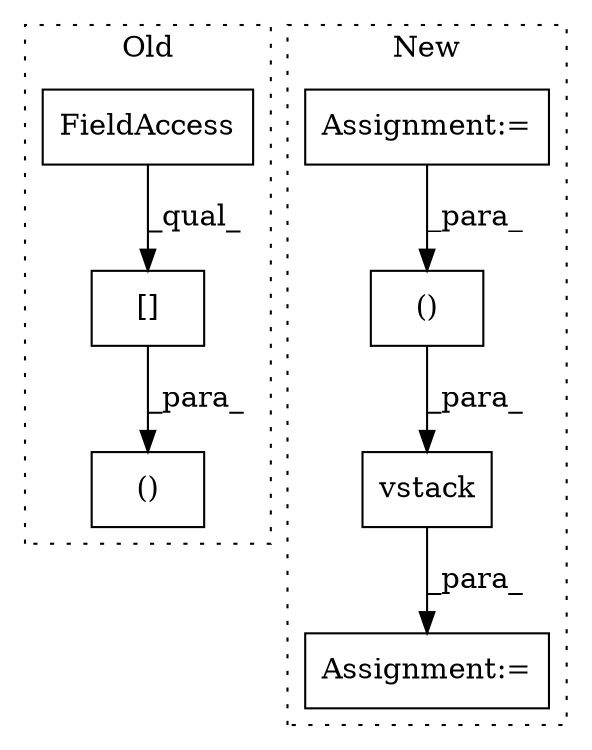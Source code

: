 digraph G {
subgraph cluster0 {
1 [label="[]" a="2" s="2154,2224" l="14,2" shape="box"];
6 [label="FieldAccess" a="22" s="2154" l="8" shape="box"];
7 [label="()" a="106" s="2064" l="162" shape="box"];
label = "Old";
style="dotted";
}
subgraph cluster1 {
2 [label="vstack" a="32" s="2258,2420" l="7,1" shape="box"];
3 [label="Assignment:=" a="7" s="2251" l="1" shape="box"];
4 [label="Assignment:=" a="7" s="1760" l="1" shape="box"];
5 [label="()" a="106" s="2321" l="20" shape="box"];
label = "New";
style="dotted";
}
1 -> 7 [label="_para_"];
2 -> 3 [label="_para_"];
4 -> 5 [label="_para_"];
5 -> 2 [label="_para_"];
6 -> 1 [label="_qual_"];
}